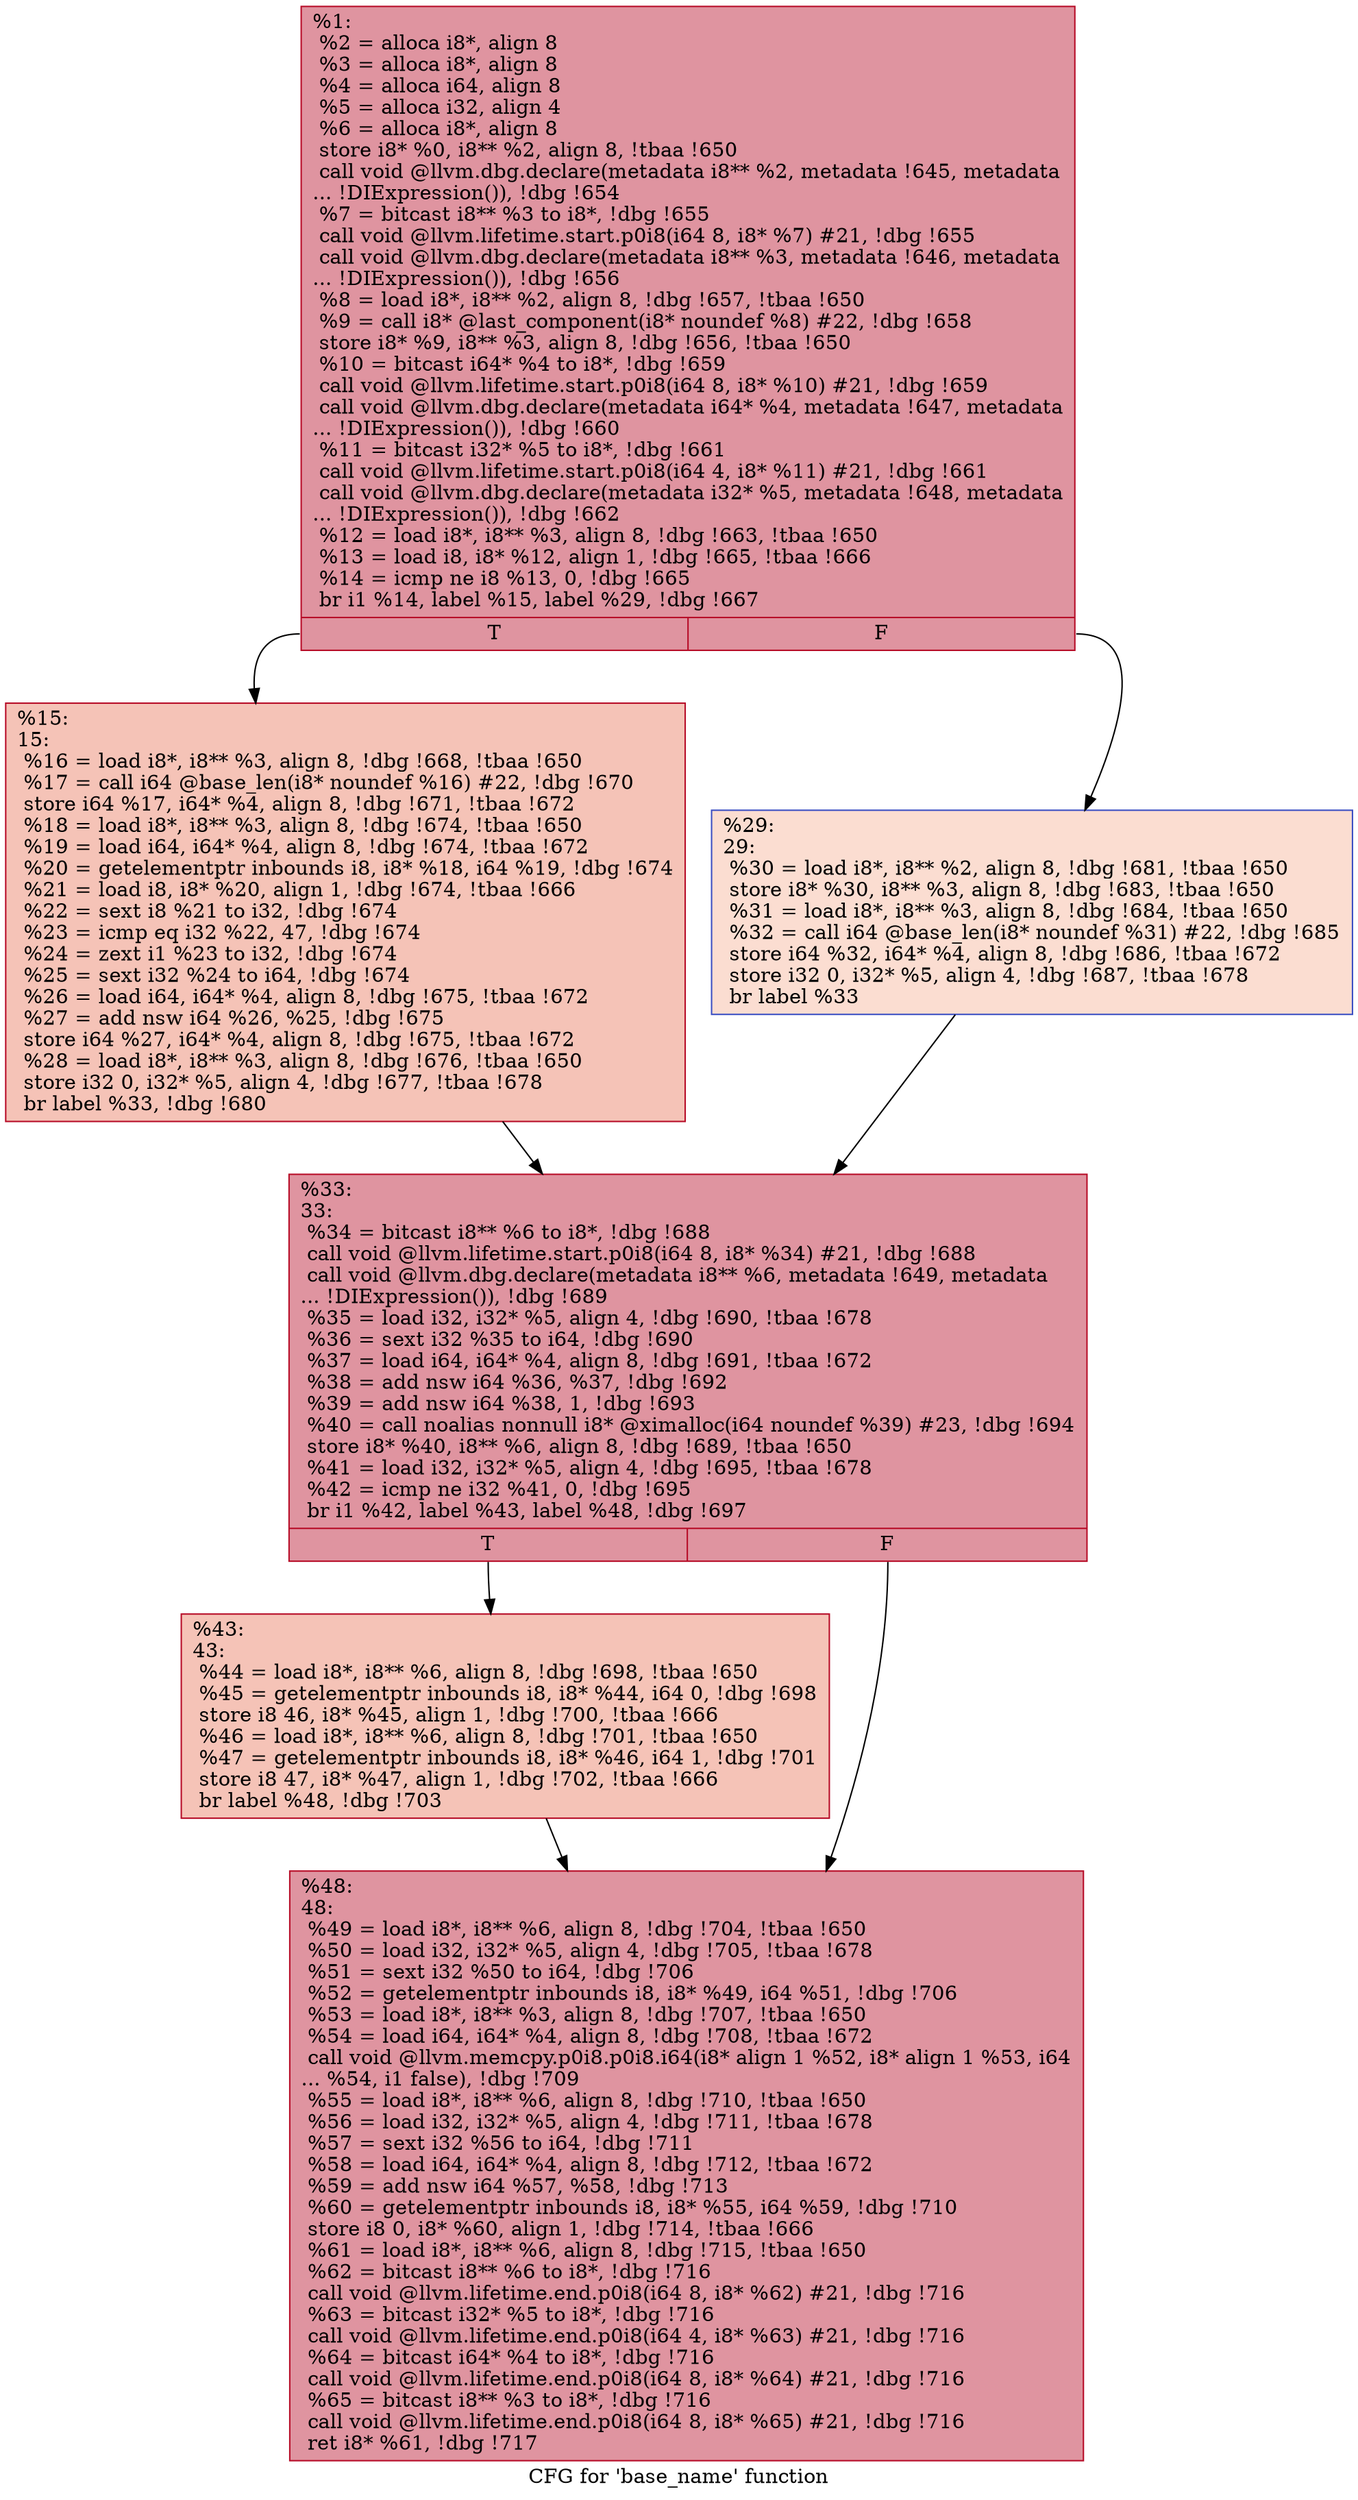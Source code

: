 digraph "CFG for 'base_name' function" {
	label="CFG for 'base_name' function";

	Node0x6b1ef0 [shape=record,color="#b70d28ff", style=filled, fillcolor="#b70d2870",label="{%1:\l  %2 = alloca i8*, align 8\l  %3 = alloca i8*, align 8\l  %4 = alloca i64, align 8\l  %5 = alloca i32, align 4\l  %6 = alloca i8*, align 8\l  store i8* %0, i8** %2, align 8, !tbaa !650\l  call void @llvm.dbg.declare(metadata i8** %2, metadata !645, metadata\l... !DIExpression()), !dbg !654\l  %7 = bitcast i8** %3 to i8*, !dbg !655\l  call void @llvm.lifetime.start.p0i8(i64 8, i8* %7) #21, !dbg !655\l  call void @llvm.dbg.declare(metadata i8** %3, metadata !646, metadata\l... !DIExpression()), !dbg !656\l  %8 = load i8*, i8** %2, align 8, !dbg !657, !tbaa !650\l  %9 = call i8* @last_component(i8* noundef %8) #22, !dbg !658\l  store i8* %9, i8** %3, align 8, !dbg !656, !tbaa !650\l  %10 = bitcast i64* %4 to i8*, !dbg !659\l  call void @llvm.lifetime.start.p0i8(i64 8, i8* %10) #21, !dbg !659\l  call void @llvm.dbg.declare(metadata i64* %4, metadata !647, metadata\l... !DIExpression()), !dbg !660\l  %11 = bitcast i32* %5 to i8*, !dbg !661\l  call void @llvm.lifetime.start.p0i8(i64 4, i8* %11) #21, !dbg !661\l  call void @llvm.dbg.declare(metadata i32* %5, metadata !648, metadata\l... !DIExpression()), !dbg !662\l  %12 = load i8*, i8** %3, align 8, !dbg !663, !tbaa !650\l  %13 = load i8, i8* %12, align 1, !dbg !665, !tbaa !666\l  %14 = icmp ne i8 %13, 0, !dbg !665\l  br i1 %14, label %15, label %29, !dbg !667\l|{<s0>T|<s1>F}}"];
	Node0x6b1ef0:s0 -> Node0x6a68d0;
	Node0x6b1ef0:s1 -> Node0x6a6920;
	Node0x6a68d0 [shape=record,color="#b70d28ff", style=filled, fillcolor="#e8765c70",label="{%15:\l15:                                               \l  %16 = load i8*, i8** %3, align 8, !dbg !668, !tbaa !650\l  %17 = call i64 @base_len(i8* noundef %16) #22, !dbg !670\l  store i64 %17, i64* %4, align 8, !dbg !671, !tbaa !672\l  %18 = load i8*, i8** %3, align 8, !dbg !674, !tbaa !650\l  %19 = load i64, i64* %4, align 8, !dbg !674, !tbaa !672\l  %20 = getelementptr inbounds i8, i8* %18, i64 %19, !dbg !674\l  %21 = load i8, i8* %20, align 1, !dbg !674, !tbaa !666\l  %22 = sext i8 %21 to i32, !dbg !674\l  %23 = icmp eq i32 %22, 47, !dbg !674\l  %24 = zext i1 %23 to i32, !dbg !674\l  %25 = sext i32 %24 to i64, !dbg !674\l  %26 = load i64, i64* %4, align 8, !dbg !675, !tbaa !672\l  %27 = add nsw i64 %26, %25, !dbg !675\l  store i64 %27, i64* %4, align 8, !dbg !675, !tbaa !672\l  %28 = load i8*, i8** %3, align 8, !dbg !676, !tbaa !650\l  store i32 0, i32* %5, align 4, !dbg !677, !tbaa !678\l  br label %33, !dbg !680\l}"];
	Node0x6a68d0 -> Node0x6a6970;
	Node0x6a6920 [shape=record,color="#3d50c3ff", style=filled, fillcolor="#f7b39670",label="{%29:\l29:                                               \l  %30 = load i8*, i8** %2, align 8, !dbg !681, !tbaa !650\l  store i8* %30, i8** %3, align 8, !dbg !683, !tbaa !650\l  %31 = load i8*, i8** %3, align 8, !dbg !684, !tbaa !650\l  %32 = call i64 @base_len(i8* noundef %31) #22, !dbg !685\l  store i64 %32, i64* %4, align 8, !dbg !686, !tbaa !672\l  store i32 0, i32* %5, align 4, !dbg !687, !tbaa !678\l  br label %33\l}"];
	Node0x6a6920 -> Node0x6a6970;
	Node0x6a6970 [shape=record,color="#b70d28ff", style=filled, fillcolor="#b70d2870",label="{%33:\l33:                                               \l  %34 = bitcast i8** %6 to i8*, !dbg !688\l  call void @llvm.lifetime.start.p0i8(i64 8, i8* %34) #21, !dbg !688\l  call void @llvm.dbg.declare(metadata i8** %6, metadata !649, metadata\l... !DIExpression()), !dbg !689\l  %35 = load i32, i32* %5, align 4, !dbg !690, !tbaa !678\l  %36 = sext i32 %35 to i64, !dbg !690\l  %37 = load i64, i64* %4, align 8, !dbg !691, !tbaa !672\l  %38 = add nsw i64 %36, %37, !dbg !692\l  %39 = add nsw i64 %38, 1, !dbg !693\l  %40 = call noalias nonnull i8* @ximalloc(i64 noundef %39) #23, !dbg !694\l  store i8* %40, i8** %6, align 8, !dbg !689, !tbaa !650\l  %41 = load i32, i32* %5, align 4, !dbg !695, !tbaa !678\l  %42 = icmp ne i32 %41, 0, !dbg !695\l  br i1 %42, label %43, label %48, !dbg !697\l|{<s0>T|<s1>F}}"];
	Node0x6a6970:s0 -> Node0x6a69c0;
	Node0x6a6970:s1 -> Node0x6a6a10;
	Node0x6a69c0 [shape=record,color="#b70d28ff", style=filled, fillcolor="#e8765c70",label="{%43:\l43:                                               \l  %44 = load i8*, i8** %6, align 8, !dbg !698, !tbaa !650\l  %45 = getelementptr inbounds i8, i8* %44, i64 0, !dbg !698\l  store i8 46, i8* %45, align 1, !dbg !700, !tbaa !666\l  %46 = load i8*, i8** %6, align 8, !dbg !701, !tbaa !650\l  %47 = getelementptr inbounds i8, i8* %46, i64 1, !dbg !701\l  store i8 47, i8* %47, align 1, !dbg !702, !tbaa !666\l  br label %48, !dbg !703\l}"];
	Node0x6a69c0 -> Node0x6a6a10;
	Node0x6a6a10 [shape=record,color="#b70d28ff", style=filled, fillcolor="#b70d2870",label="{%48:\l48:                                               \l  %49 = load i8*, i8** %6, align 8, !dbg !704, !tbaa !650\l  %50 = load i32, i32* %5, align 4, !dbg !705, !tbaa !678\l  %51 = sext i32 %50 to i64, !dbg !706\l  %52 = getelementptr inbounds i8, i8* %49, i64 %51, !dbg !706\l  %53 = load i8*, i8** %3, align 8, !dbg !707, !tbaa !650\l  %54 = load i64, i64* %4, align 8, !dbg !708, !tbaa !672\l  call void @llvm.memcpy.p0i8.p0i8.i64(i8* align 1 %52, i8* align 1 %53, i64\l... %54, i1 false), !dbg !709\l  %55 = load i8*, i8** %6, align 8, !dbg !710, !tbaa !650\l  %56 = load i32, i32* %5, align 4, !dbg !711, !tbaa !678\l  %57 = sext i32 %56 to i64, !dbg !711\l  %58 = load i64, i64* %4, align 8, !dbg !712, !tbaa !672\l  %59 = add nsw i64 %57, %58, !dbg !713\l  %60 = getelementptr inbounds i8, i8* %55, i64 %59, !dbg !710\l  store i8 0, i8* %60, align 1, !dbg !714, !tbaa !666\l  %61 = load i8*, i8** %6, align 8, !dbg !715, !tbaa !650\l  %62 = bitcast i8** %6 to i8*, !dbg !716\l  call void @llvm.lifetime.end.p0i8(i64 8, i8* %62) #21, !dbg !716\l  %63 = bitcast i32* %5 to i8*, !dbg !716\l  call void @llvm.lifetime.end.p0i8(i64 4, i8* %63) #21, !dbg !716\l  %64 = bitcast i64* %4 to i8*, !dbg !716\l  call void @llvm.lifetime.end.p0i8(i64 8, i8* %64) #21, !dbg !716\l  %65 = bitcast i8** %3 to i8*, !dbg !716\l  call void @llvm.lifetime.end.p0i8(i64 8, i8* %65) #21, !dbg !716\l  ret i8* %61, !dbg !717\l}"];
}
